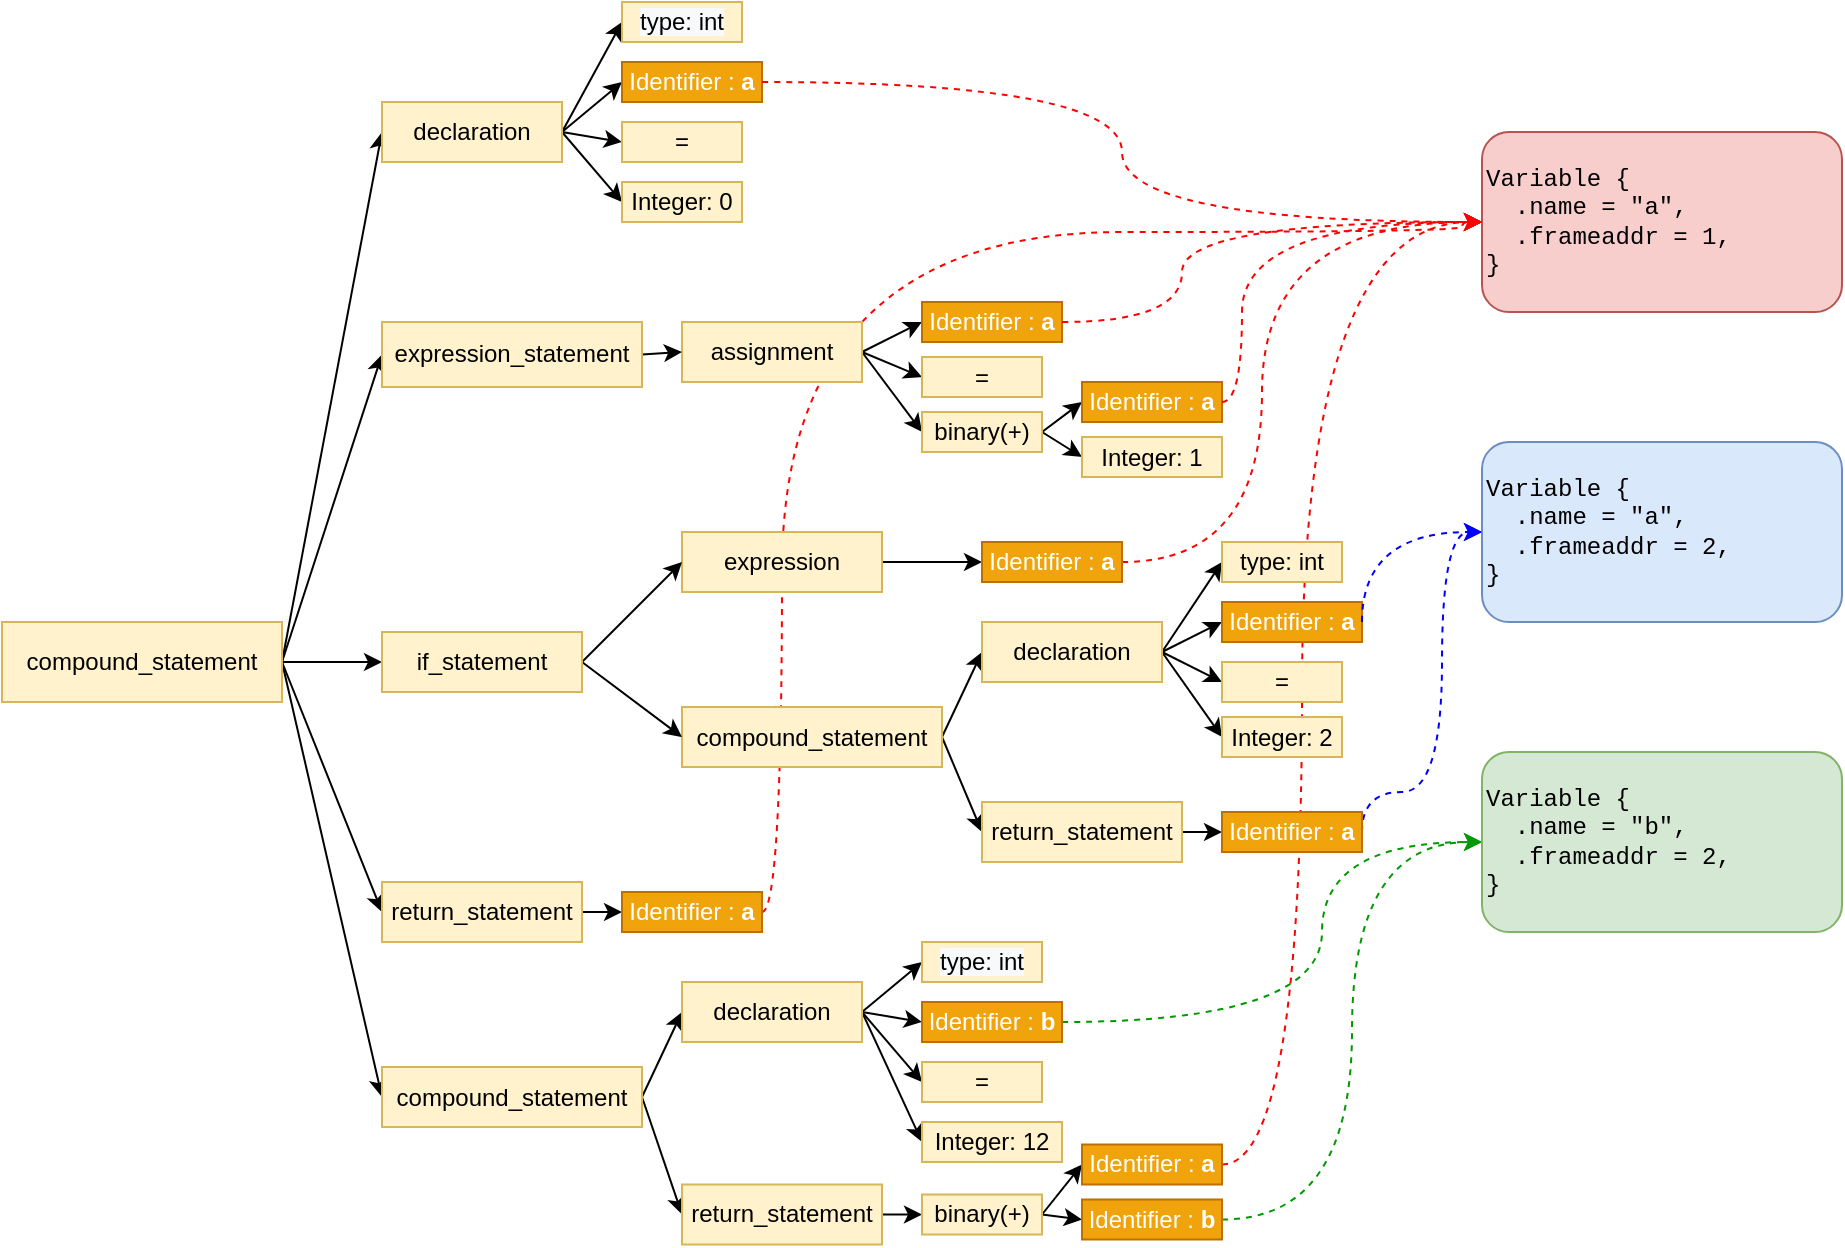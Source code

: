 <mxfile version="13.6.2" type="device"><diagram id="5t2jFTMkxxkk2aEc5E4h" name="Page-1"><mxGraphModel dx="1422" dy="853" grid="1" gridSize="10" guides="1" tooltips="1" connect="1" arrows="1" fold="1" page="1" pageScale="1" pageWidth="850" pageHeight="1100" math="0" shadow="0"><root><mxCell id="0"/><mxCell id="1" parent="0"/><mxCell id="EFCNZ-NRrbU6cSQxVTVk-110" style="edgeStyle=orthogonalEdgeStyle;curved=1;rounded=0;orthogonalLoop=1;jettySize=auto;html=1;exitX=1;exitY=0.5;exitDx=0;exitDy=0;entryX=0;entryY=0.5;entryDx=0;entryDy=0;dashed=1;strokeWidth=1;fontFamily=Courier New;strokeColor=#FF0000;" parent="1" source="EFCNZ-NRrbU6cSQxVTVk-98" target="EFCNZ-NRrbU6cSQxVTVk-76" edge="1"><mxGeometry relative="1" as="geometry"><Array as="points"><mxPoint x="650" y="861"/><mxPoint x="650" y="390"/></Array></mxGeometry></mxCell><mxCell id="EFCNZ-NRrbU6cSQxVTVk-88" style="edgeStyle=orthogonalEdgeStyle;curved=1;rounded=0;orthogonalLoop=1;jettySize=auto;html=1;exitX=1;exitY=0.5;exitDx=0;exitDy=0;entryX=0;entryY=0.5;entryDx=0;entryDy=0;dashed=1;fontFamily=Courier New;strokeWidth=1;strokeColor=#FF0000;" parent="1" source="EFCNZ-NRrbU6cSQxVTVk-64" target="EFCNZ-NRrbU6cSQxVTVk-76" edge="1"><mxGeometry relative="1" as="geometry"><Array as="points"><mxPoint x="390" y="735"/><mxPoint x="390" y="395"/><mxPoint x="730" y="395"/><mxPoint x="730" y="390"/></Array></mxGeometry></mxCell><mxCell id="EFCNZ-NRrbU6cSQxVTVk-16" style="rounded=0;orthogonalLoop=1;jettySize=auto;html=1;exitX=1;exitY=0.5;exitDx=0;exitDy=0;entryX=0;entryY=0.5;entryDx=0;entryDy=0;fontFamily=Courier New;" parent="1" source="EFCNZ-NRrbU6cSQxVTVk-2" target="EFCNZ-NRrbU6cSQxVTVk-6" edge="1"><mxGeometry relative="1" as="geometry"/></mxCell><mxCell id="EFCNZ-NRrbU6cSQxVTVk-19" style="edgeStyle=none;rounded=0;orthogonalLoop=1;jettySize=auto;html=1;exitX=1;exitY=0.5;exitDx=0;exitDy=0;entryX=0;entryY=0.5;entryDx=0;entryDy=0;fontFamily=Courier New;" parent="1" source="EFCNZ-NRrbU6cSQxVTVk-2" target="EFCNZ-NRrbU6cSQxVTVk-7" edge="1"><mxGeometry relative="1" as="geometry"/></mxCell><mxCell id="EFCNZ-NRrbU6cSQxVTVk-42" style="edgeStyle=none;rounded=0;orthogonalLoop=1;jettySize=auto;html=1;exitX=1;exitY=0.5;exitDx=0;exitDy=0;entryX=0;entryY=0.5;entryDx=0;entryDy=0;fontFamily=Courier New;" parent="1" source="EFCNZ-NRrbU6cSQxVTVk-2" target="EFCNZ-NRrbU6cSQxVTVk-41" edge="1"><mxGeometry relative="1" as="geometry"/></mxCell><mxCell id="EFCNZ-NRrbU6cSQxVTVk-114" style="edgeStyle=none;rounded=0;orthogonalLoop=1;jettySize=auto;html=1;exitX=1;exitY=0.5;exitDx=0;exitDy=0;entryX=0;entryY=0.5;entryDx=0;entryDy=0;strokeColor=#000000;strokeWidth=1;fontFamily=Courier New;" parent="1" source="EFCNZ-NRrbU6cSQxVTVk-2" target="EFCNZ-NRrbU6cSQxVTVk-91" edge="1"><mxGeometry relative="1" as="geometry"/></mxCell><mxCell id="18wLDhACacjluD_FWGJo-11" style="edgeStyle=none;rounded=0;orthogonalLoop=1;jettySize=auto;html=1;exitX=1;exitY=0.5;exitDx=0;exitDy=0;entryX=0;entryY=0.5;entryDx=0;entryDy=0;strokeColor=#000000;" parent="1" source="EFCNZ-NRrbU6cSQxVTVk-2" target="18wLDhACacjluD_FWGJo-5" edge="1"><mxGeometry relative="1" as="geometry"/></mxCell><mxCell id="EFCNZ-NRrbU6cSQxVTVk-2" value="&lt;span style=&quot;font-family: &amp;#34;helvetica&amp;#34;&quot;&gt;compound_statement&lt;/span&gt;" style="rounded=0;whiteSpace=wrap;html=1;fillColor=#fff2cc;strokeColor=#d6b656;" parent="1" vertex="1"><mxGeometry y="590" width="140" height="40" as="geometry"/></mxCell><mxCell id="EFCNZ-NRrbU6cSQxVTVk-72" style="edgeStyle=none;rounded=0;orthogonalLoop=1;jettySize=auto;html=1;exitX=1;exitY=0.5;exitDx=0;exitDy=0;entryX=0;entryY=0.5;entryDx=0;entryDy=0;fontFamily=Courier New;" parent="1" source="EFCNZ-NRrbU6cSQxVTVk-3" target="EFCNZ-NRrbU6cSQxVTVk-53" edge="1"><mxGeometry relative="1" as="geometry"/></mxCell><mxCell id="EFCNZ-NRrbU6cSQxVTVk-73" style="edgeStyle=none;rounded=0;orthogonalLoop=1;jettySize=auto;html=1;exitX=1;exitY=0.5;exitDx=0;exitDy=0;entryX=0;entryY=0.5;entryDx=0;entryDy=0;fontFamily=Courier New;" parent="1" source="EFCNZ-NRrbU6cSQxVTVk-3" target="EFCNZ-NRrbU6cSQxVTVk-68" edge="1"><mxGeometry relative="1" as="geometry"/></mxCell><mxCell id="EFCNZ-NRrbU6cSQxVTVk-3" value="compound_statement" style="rounded=0;whiteSpace=wrap;html=1;fillColor=#fff2cc;strokeColor=#d6b656;" parent="1" vertex="1"><mxGeometry x="340" y="632.5" width="130" height="30" as="geometry"/></mxCell><mxCell id="EFCNZ-NRrbU6cSQxVTVk-29" style="edgeStyle=none;rounded=0;orthogonalLoop=1;jettySize=auto;html=1;exitX=1;exitY=0.5;exitDx=0;exitDy=0;entryX=0;entryY=0.5;entryDx=0;entryDy=0;fontFamily=Courier New;" parent="1" edge="1"><mxGeometry relative="1" as="geometry"><mxPoint x="280" y="460" as="sourcePoint"/></mxGeometry></mxCell><mxCell id="EFCNZ-NRrbU6cSQxVTVk-30" style="edgeStyle=none;rounded=0;orthogonalLoop=1;jettySize=auto;html=1;exitX=1;exitY=0.5;exitDx=0;exitDy=0;entryX=0;entryY=0.5;entryDx=0;entryDy=0;fontFamily=Courier New;" parent="1" edge="1"><mxGeometry relative="1" as="geometry"><mxPoint x="280" y="460" as="sourcePoint"/></mxGeometry></mxCell><mxCell id="EFCNZ-NRrbU6cSQxVTVk-31" style="edgeStyle=none;rounded=0;orthogonalLoop=1;jettySize=auto;html=1;exitX=1;exitY=0.5;exitDx=0;exitDy=0;entryX=0;entryY=0.5;entryDx=0;entryDy=0;fontFamily=Courier New;" parent="1" edge="1"><mxGeometry relative="1" as="geometry"><mxPoint x="280" y="460" as="sourcePoint"/></mxGeometry></mxCell><mxCell id="EFCNZ-NRrbU6cSQxVTVk-20" style="edgeStyle=none;rounded=0;orthogonalLoop=1;jettySize=auto;html=1;exitX=1;exitY=0.5;exitDx=0;exitDy=0;entryX=0;entryY=0.5;entryDx=0;entryDy=0;fontFamily=Courier New;" parent="1" source="EFCNZ-NRrbU6cSQxVTVk-6" target="EFCNZ-NRrbU6cSQxVTVk-12" edge="1"><mxGeometry relative="1" as="geometry"/></mxCell><mxCell id="EFCNZ-NRrbU6cSQxVTVk-21" style="edgeStyle=none;rounded=0;orthogonalLoop=1;jettySize=auto;html=1;exitX=1;exitY=0.5;exitDx=0;exitDy=0;entryX=0;entryY=0.5;entryDx=0;entryDy=0;fontFamily=Courier New;" parent="1" source="EFCNZ-NRrbU6cSQxVTVk-6" target="EFCNZ-NRrbU6cSQxVTVk-13" edge="1"><mxGeometry relative="1" as="geometry"/></mxCell><mxCell id="EFCNZ-NRrbU6cSQxVTVk-22" style="edgeStyle=none;rounded=0;orthogonalLoop=1;jettySize=auto;html=1;exitX=1;exitY=0.5;exitDx=0;exitDy=0;entryX=0;entryY=0.5;entryDx=0;entryDy=0;fontFamily=Courier New;" parent="1" source="EFCNZ-NRrbU6cSQxVTVk-6" target="EFCNZ-NRrbU6cSQxVTVk-14" edge="1"><mxGeometry relative="1" as="geometry"/></mxCell><mxCell id="EFCNZ-NRrbU6cSQxVTVk-23" style="edgeStyle=none;rounded=0;orthogonalLoop=1;jettySize=auto;html=1;exitX=1;exitY=0.5;exitDx=0;exitDy=0;entryX=0;entryY=0.5;entryDx=0;entryDy=0;fontFamily=Courier New;" parent="1" source="EFCNZ-NRrbU6cSQxVTVk-6" target="EFCNZ-NRrbU6cSQxVTVk-15" edge="1"><mxGeometry relative="1" as="geometry"/></mxCell><mxCell id="EFCNZ-NRrbU6cSQxVTVk-6" value="&lt;span style=&quot;font-family: &amp;#34;helvetica&amp;#34;&quot;&gt;declaration&lt;/span&gt;" style="rounded=0;whiteSpace=wrap;html=1;fillColor=#fff2cc;strokeColor=#d6b656;" parent="1" vertex="1"><mxGeometry x="190" y="330" width="90" height="30" as="geometry"/></mxCell><mxCell id="EFCNZ-NRrbU6cSQxVTVk-66" style="edgeStyle=none;rounded=0;orthogonalLoop=1;jettySize=auto;html=1;exitX=1;exitY=0.5;exitDx=0;exitDy=0;entryX=0;entryY=0.5;entryDx=0;entryDy=0;fontFamily=Courier New;" parent="1" source="EFCNZ-NRrbU6cSQxVTVk-7" target="EFCNZ-NRrbU6cSQxVTVk-64" edge="1"><mxGeometry relative="1" as="geometry"/></mxCell><mxCell id="EFCNZ-NRrbU6cSQxVTVk-7" value="&lt;span style=&quot;font-family: &amp;#34;helvetica&amp;#34;&quot;&gt;return_statement&lt;/span&gt;" style="rounded=0;whiteSpace=wrap;html=1;fillColor=#fff2cc;strokeColor=#d6b656;" parent="1" vertex="1"><mxGeometry x="190" y="720" width="100" height="30" as="geometry"/></mxCell><mxCell id="EFCNZ-NRrbU6cSQxVTVk-12" value="&lt;meta charset=&quot;utf-8&quot;&gt;&lt;span style=&quot;color: rgb(0, 0, 0); font-family: helvetica; font-size: 12px; font-style: normal; font-weight: 400; letter-spacing: normal; text-align: center; text-indent: 0px; text-transform: none; word-spacing: 0px; background-color: rgb(248, 249, 250); display: inline; float: none;&quot;&gt;type: int&lt;/span&gt;" style="rounded=0;whiteSpace=wrap;html=1;fillColor=#fff2cc;strokeColor=#d6b656;" parent="1" vertex="1"><mxGeometry x="310" y="280" width="60" height="20" as="geometry"/></mxCell><mxCell id="EFCNZ-NRrbU6cSQxVTVk-13" value="Identifier : &lt;b&gt;a&lt;/b&gt;" style="rounded=0;whiteSpace=wrap;html=1;fillColor=#f0a30a;strokeColor=#BD7000;fontColor=#ffffff;" parent="1" vertex="1"><mxGeometry x="310" y="310" width="70" height="20" as="geometry"/></mxCell><mxCell id="EFCNZ-NRrbU6cSQxVTVk-14" value="=" style="rounded=0;whiteSpace=wrap;html=1;fillColor=#fff2cc;strokeColor=#d6b656;" parent="1" vertex="1"><mxGeometry x="310" y="340" width="60" height="20" as="geometry"/></mxCell><mxCell id="EFCNZ-NRrbU6cSQxVTVk-15" value="Integer: 0" style="rounded=0;whiteSpace=wrap;html=1;fillColor=#fff2cc;strokeColor=#d6b656;" parent="1" vertex="1"><mxGeometry x="310" y="370" width="60" height="20" as="geometry"/></mxCell><mxCell id="EFCNZ-NRrbU6cSQxVTVk-32" style="edgeStyle=none;rounded=0;orthogonalLoop=1;jettySize=auto;html=1;exitX=1;exitY=0.5;exitDx=0;exitDy=0;entryX=0;entryY=0.5;entryDx=0;entryDy=0;fontFamily=Courier New;" parent="1" edge="1"><mxGeometry relative="1" as="geometry"><mxPoint x="400" y="485" as="sourcePoint"/></mxGeometry></mxCell><mxCell id="EFCNZ-NRrbU6cSQxVTVk-33" style="edgeStyle=none;rounded=0;orthogonalLoop=1;jettySize=auto;html=1;exitX=1;exitY=0.5;exitDx=0;exitDy=0;entryX=0;entryY=0.5;entryDx=0;entryDy=0;fontFamily=Courier New;" parent="1" edge="1"><mxGeometry relative="1" as="geometry"><mxPoint x="400" y="485" as="sourcePoint"/></mxGeometry></mxCell><mxCell id="EFCNZ-NRrbU6cSQxVTVk-44" style="edgeStyle=none;rounded=0;orthogonalLoop=1;jettySize=auto;html=1;exitX=1;exitY=0.5;exitDx=0;exitDy=0;entryX=0;entryY=0.5;entryDx=0;entryDy=0;fontFamily=Courier New;" parent="1" source="EFCNZ-NRrbU6cSQxVTVk-35" target="EFCNZ-NRrbU6cSQxVTVk-36" edge="1"><mxGeometry relative="1" as="geometry"/></mxCell><mxCell id="EFCNZ-NRrbU6cSQxVTVk-45" style="edgeStyle=none;rounded=0;orthogonalLoop=1;jettySize=auto;html=1;exitX=1;exitY=0.5;exitDx=0;exitDy=0;entryX=0;entryY=0.5;entryDx=0;entryDy=0;fontFamily=Courier New;" parent="1" source="EFCNZ-NRrbU6cSQxVTVk-35" target="EFCNZ-NRrbU6cSQxVTVk-37" edge="1"><mxGeometry relative="1" as="geometry"/></mxCell><mxCell id="EFCNZ-NRrbU6cSQxVTVk-46" style="edgeStyle=none;rounded=0;orthogonalLoop=1;jettySize=auto;html=1;exitX=1;exitY=0.5;exitDx=0;exitDy=0;entryX=0;entryY=0.5;entryDx=0;entryDy=0;fontFamily=Courier New;" parent="1" source="EFCNZ-NRrbU6cSQxVTVk-35" target="EFCNZ-NRrbU6cSQxVTVk-38" edge="1"><mxGeometry relative="1" as="geometry"/></mxCell><mxCell id="EFCNZ-NRrbU6cSQxVTVk-35" value="&lt;span style=&quot;font-family: &amp;#34;helvetica&amp;#34;&quot;&gt;assignment&lt;/span&gt;" style="rounded=0;whiteSpace=wrap;html=1;fillColor=#fff2cc;strokeColor=#d6b656;" parent="1" vertex="1"><mxGeometry x="340" y="440" width="90" height="30" as="geometry"/></mxCell><mxCell id="EFCNZ-NRrbU6cSQxVTVk-36" value="Identifier : &lt;b&gt;a&lt;/b&gt;" style="rounded=0;whiteSpace=wrap;html=1;fillColor=#f0a30a;strokeColor=#BD7000;fontColor=#ffffff;" parent="1" vertex="1"><mxGeometry x="460" y="430" width="70" height="20" as="geometry"/></mxCell><mxCell id="EFCNZ-NRrbU6cSQxVTVk-37" value="=" style="rounded=0;whiteSpace=wrap;html=1;fillColor=#fff2cc;strokeColor=#d6b656;" parent="1" vertex="1"><mxGeometry x="460" y="457.5" width="60" height="20" as="geometry"/></mxCell><mxCell id="EFCNZ-NRrbU6cSQxVTVk-47" style="edgeStyle=none;rounded=0;orthogonalLoop=1;jettySize=auto;html=1;exitX=1;exitY=0.5;exitDx=0;exitDy=0;entryX=0;entryY=0.5;entryDx=0;entryDy=0;fontFamily=Courier New;" parent="1" source="EFCNZ-NRrbU6cSQxVTVk-38" target="EFCNZ-NRrbU6cSQxVTVk-39" edge="1"><mxGeometry relative="1" as="geometry"/></mxCell><mxCell id="EFCNZ-NRrbU6cSQxVTVk-48" style="edgeStyle=none;rounded=0;orthogonalLoop=1;jettySize=auto;html=1;exitX=1;exitY=0.5;exitDx=0;exitDy=0;entryX=0;entryY=0.5;entryDx=0;entryDy=0;fontFamily=Courier New;" parent="1" source="EFCNZ-NRrbU6cSQxVTVk-38" target="EFCNZ-NRrbU6cSQxVTVk-40" edge="1"><mxGeometry relative="1" as="geometry"/></mxCell><mxCell id="EFCNZ-NRrbU6cSQxVTVk-38" value="binary(+)" style="rounded=0;whiteSpace=wrap;html=1;fillColor=#fff2cc;strokeColor=#d6b656;" parent="1" vertex="1"><mxGeometry x="460" y="485" width="60" height="20" as="geometry"/></mxCell><mxCell id="EFCNZ-NRrbU6cSQxVTVk-39" value="Identifier : &lt;b&gt;a&lt;/b&gt;" style="rounded=0;whiteSpace=wrap;html=1;fillColor=#f0a30a;strokeColor=#BD7000;fontColor=#ffffff;" parent="1" vertex="1"><mxGeometry x="540" y="470" width="70" height="20" as="geometry"/></mxCell><mxCell id="EFCNZ-NRrbU6cSQxVTVk-40" value="Integer: 1" style="rounded=0;whiteSpace=wrap;html=1;fillColor=#fff2cc;strokeColor=#d6b656;" parent="1" vertex="1"><mxGeometry x="540" y="497.5" width="70" height="20" as="geometry"/></mxCell><mxCell id="EFCNZ-NRrbU6cSQxVTVk-43" style="edgeStyle=none;rounded=0;orthogonalLoop=1;jettySize=auto;html=1;exitX=1;exitY=0.5;exitDx=0;exitDy=0;entryX=0;entryY=0.5;entryDx=0;entryDy=0;fontFamily=Courier New;" parent="1" source="EFCNZ-NRrbU6cSQxVTVk-41" target="EFCNZ-NRrbU6cSQxVTVk-35" edge="1"><mxGeometry relative="1" as="geometry"/></mxCell><mxCell id="EFCNZ-NRrbU6cSQxVTVk-41" value="&lt;span style=&quot;font-family: &amp;#34;helvetica&amp;#34;&quot;&gt;expression_statement&lt;/span&gt;" style="rounded=0;whiteSpace=wrap;html=1;fillColor=#fff2cc;strokeColor=#d6b656;" parent="1" vertex="1"><mxGeometry x="190" y="440" width="130" height="32.5" as="geometry"/></mxCell><mxCell id="EFCNZ-NRrbU6cSQxVTVk-49" style="edgeStyle=none;rounded=0;orthogonalLoop=1;jettySize=auto;html=1;exitX=1;exitY=0.5;exitDx=0;exitDy=0;entryX=0;entryY=0.5;entryDx=0;entryDy=0;fontFamily=Courier New;" parent="1" source="EFCNZ-NRrbU6cSQxVTVk-53" target="EFCNZ-NRrbU6cSQxVTVk-54" edge="1"><mxGeometry relative="1" as="geometry"/></mxCell><mxCell id="EFCNZ-NRrbU6cSQxVTVk-50" style="edgeStyle=none;rounded=0;orthogonalLoop=1;jettySize=auto;html=1;exitX=1;exitY=0.5;exitDx=0;exitDy=0;entryX=0;entryY=0.5;entryDx=0;entryDy=0;fontFamily=Courier New;" parent="1" source="EFCNZ-NRrbU6cSQxVTVk-53" target="EFCNZ-NRrbU6cSQxVTVk-55" edge="1"><mxGeometry relative="1" as="geometry"/></mxCell><mxCell id="EFCNZ-NRrbU6cSQxVTVk-51" style="edgeStyle=none;rounded=0;orthogonalLoop=1;jettySize=auto;html=1;exitX=1;exitY=0.5;exitDx=0;exitDy=0;entryX=0;entryY=0.5;entryDx=0;entryDy=0;fontFamily=Courier New;" parent="1" source="EFCNZ-NRrbU6cSQxVTVk-53" target="EFCNZ-NRrbU6cSQxVTVk-56" edge="1"><mxGeometry relative="1" as="geometry"/></mxCell><mxCell id="18wLDhACacjluD_FWGJo-2" style="rounded=0;orthogonalLoop=1;jettySize=auto;html=1;exitX=1;exitY=0.5;exitDx=0;exitDy=0;entryX=0;entryY=0.5;entryDx=0;entryDy=0;" parent="1" source="EFCNZ-NRrbU6cSQxVTVk-53" target="18wLDhACacjluD_FWGJo-1" edge="1"><mxGeometry relative="1" as="geometry"/></mxCell><mxCell id="EFCNZ-NRrbU6cSQxVTVk-53" value="&lt;span style=&quot;font-family: &amp;#34;helvetica&amp;#34;&quot;&gt;declaration&lt;/span&gt;" style="rounded=0;whiteSpace=wrap;html=1;fillColor=#fff2cc;strokeColor=#d6b656;" parent="1" vertex="1"><mxGeometry x="490" y="590" width="90" height="30" as="geometry"/></mxCell><mxCell id="EFCNZ-NRrbU6cSQxVTVk-54" value="type: int" style="rounded=0;whiteSpace=wrap;html=1;fillColor=#fff2cc;strokeColor=#d6b656;" parent="1" vertex="1"><mxGeometry x="610" y="550" width="60" height="20" as="geometry"/></mxCell><mxCell id="EFCNZ-NRrbU6cSQxVTVk-55" value="Identifier : &lt;b&gt;a&lt;/b&gt;" style="rounded=0;whiteSpace=wrap;html=1;fillColor=#f0a30a;strokeColor=#BD7000;fontColor=#ffffff;" parent="1" vertex="1"><mxGeometry x="610" y="580" width="70" height="20" as="geometry"/></mxCell><mxCell id="EFCNZ-NRrbU6cSQxVTVk-56" value="=" style="rounded=0;whiteSpace=wrap;html=1;fillColor=#fff2cc;strokeColor=#d6b656;" parent="1" vertex="1"><mxGeometry x="610" y="610" width="60" height="20" as="geometry"/></mxCell><mxCell id="EFCNZ-NRrbU6cSQxVTVk-64" value="Identifier : &lt;b&gt;a&lt;/b&gt;" style="rounded=0;whiteSpace=wrap;html=1;fillColor=#f0a30a;strokeColor=#BD7000;fontColor=#ffffff;" parent="1" vertex="1"><mxGeometry x="310" y="725" width="70" height="20" as="geometry"/></mxCell><mxCell id="EFCNZ-NRrbU6cSQxVTVk-74" style="edgeStyle=none;rounded=0;orthogonalLoop=1;jettySize=auto;html=1;exitX=1;exitY=0.5;exitDx=0;exitDy=0;entryX=0;entryY=0.5;entryDx=0;entryDy=0;fontFamily=Courier New;" parent="1" source="EFCNZ-NRrbU6cSQxVTVk-68" target="EFCNZ-NRrbU6cSQxVTVk-69" edge="1"><mxGeometry relative="1" as="geometry"/></mxCell><mxCell id="EFCNZ-NRrbU6cSQxVTVk-68" value="&lt;span style=&quot;font-family: &amp;#34;helvetica&amp;#34;&quot;&gt;return_statement&lt;/span&gt;" style="rounded=0;whiteSpace=wrap;html=1;fillColor=#fff2cc;strokeColor=#d6b656;" parent="1" vertex="1"><mxGeometry x="490" y="680" width="100" height="30" as="geometry"/></mxCell><mxCell id="EFCNZ-NRrbU6cSQxVTVk-111" style="edgeStyle=orthogonalEdgeStyle;curved=1;rounded=0;orthogonalLoop=1;jettySize=auto;html=1;exitX=1;exitY=0.5;exitDx=0;exitDy=0;entryX=0;entryY=0.5;entryDx=0;entryDy=0;dashed=1;strokeWidth=1;fontFamily=Courier New;strokeColor=#0000FF;" parent="1" source="EFCNZ-NRrbU6cSQxVTVk-69" target="EFCNZ-NRrbU6cSQxVTVk-77" edge="1"><mxGeometry relative="1" as="geometry"><Array as="points"><mxPoint x="720" y="675"/><mxPoint x="720" y="545"/></Array></mxGeometry></mxCell><mxCell id="EFCNZ-NRrbU6cSQxVTVk-69" value="Identifier : &lt;b&gt;a&lt;/b&gt;" style="rounded=0;whiteSpace=wrap;html=1;fillColor=#f0a30a;strokeColor=#BD7000;fontColor=#ffffff;" parent="1" vertex="1"><mxGeometry x="610" y="685" width="70" height="20" as="geometry"/></mxCell><mxCell id="EFCNZ-NRrbU6cSQxVTVk-76" value="&lt;div&gt;&lt;span&gt;Variable {&lt;/span&gt;&lt;/div&gt;&lt;div&gt;&lt;span&gt;&amp;nbsp; .name = &quot;a&quot;,&lt;/span&gt;&lt;/div&gt;&lt;div&gt;&lt;span&gt;&amp;nbsp; .frameaddr = 1,&lt;/span&gt;&lt;/div&gt;&lt;div&gt;&lt;span&gt;}&lt;/span&gt;&lt;/div&gt;" style="rounded=1;whiteSpace=wrap;html=1;fontFamily=Courier New;align=left;fillColor=#f8cecc;strokeColor=#b85450;" parent="1" vertex="1"><mxGeometry x="740" y="345" width="180" height="90" as="geometry"/></mxCell><mxCell id="EFCNZ-NRrbU6cSQxVTVk-77" value="&lt;div&gt;&lt;span&gt;Variable {&lt;/span&gt;&lt;/div&gt;&lt;div&gt;&lt;span&gt;&amp;nbsp; .name = &quot;a&quot;,&lt;/span&gt;&lt;/div&gt;&lt;div&gt;&lt;span&gt;&amp;nbsp; .frameaddr = 2,&lt;/span&gt;&lt;/div&gt;&lt;div&gt;&lt;span&gt;}&lt;/span&gt;&lt;/div&gt;" style="rounded=1;whiteSpace=wrap;html=1;fontFamily=Courier New;align=left;fillColor=#dae8fc;strokeColor=#6c8ebf;" parent="1" vertex="1"><mxGeometry x="740" y="500" width="180" height="90" as="geometry"/></mxCell><mxCell id="EFCNZ-NRrbU6cSQxVTVk-84" style="edgeStyle=orthogonalEdgeStyle;curved=1;rounded=0;orthogonalLoop=1;jettySize=auto;html=1;exitX=1;exitY=0.5;exitDx=0;exitDy=0;entryX=0;entryY=0.5;entryDx=0;entryDy=0;dashed=1;fontFamily=Courier New;strokeWidth=1;strokeColor=#FF0000;" parent="1" source="EFCNZ-NRrbU6cSQxVTVk-13" target="EFCNZ-NRrbU6cSQxVTVk-76" edge="1"><mxGeometry relative="1" as="geometry"/></mxCell><mxCell id="EFCNZ-NRrbU6cSQxVTVk-82" style="edgeStyle=orthogonalEdgeStyle;curved=1;rounded=0;orthogonalLoop=1;jettySize=auto;html=1;exitX=1;exitY=0.5;exitDx=0;exitDy=0;entryX=0;entryY=0.5;entryDx=0;entryDy=0;dashed=1;fontFamily=Courier New;strokeWidth=1;strokeColor=#FF0000;" parent="1" source="EFCNZ-NRrbU6cSQxVTVk-36" target="EFCNZ-NRrbU6cSQxVTVk-76" edge="1"><mxGeometry relative="1" as="geometry"><Array as="points"><mxPoint x="590" y="440"/><mxPoint x="590" y="390"/></Array></mxGeometry></mxCell><mxCell id="EFCNZ-NRrbU6cSQxVTVk-83" style="edgeStyle=orthogonalEdgeStyle;curved=1;rounded=0;orthogonalLoop=1;jettySize=auto;html=1;exitX=1;exitY=0.5;exitDx=0;exitDy=0;entryX=0;entryY=0.5;entryDx=0;entryDy=0;dashed=1;fontFamily=Courier New;strokeWidth=1;strokeColor=#FF0000;" parent="1" source="EFCNZ-NRrbU6cSQxVTVk-39" target="EFCNZ-NRrbU6cSQxVTVk-76" edge="1"><mxGeometry relative="1" as="geometry"><Array as="points"><mxPoint x="620" y="480"/><mxPoint x="620" y="390"/></Array></mxGeometry></mxCell><mxCell id="EFCNZ-NRrbU6cSQxVTVk-85" style="rounded=0;orthogonalLoop=1;jettySize=auto;html=1;exitX=1;exitY=0.5;exitDx=0;exitDy=0;entryX=0;entryY=0.5;entryDx=0;entryDy=0;dashed=1;fontFamily=Courier New;strokeWidth=1;strokeColor=#0000FF;edgeStyle=orthogonalEdgeStyle;curved=1;" parent="1" source="EFCNZ-NRrbU6cSQxVTVk-55" target="EFCNZ-NRrbU6cSQxVTVk-77" edge="1"><mxGeometry relative="1" as="geometry"><Array as="points"><mxPoint x="680" y="545"/></Array></mxGeometry></mxCell><mxCell id="EFCNZ-NRrbU6cSQxVTVk-115" style="edgeStyle=none;rounded=0;orthogonalLoop=1;jettySize=auto;html=1;exitX=1;exitY=0.5;exitDx=0;exitDy=0;entryX=0;entryY=0.5;entryDx=0;entryDy=0;strokeColor=#000000;strokeWidth=1;fontFamily=Courier New;" parent="1" source="EFCNZ-NRrbU6cSQxVTVk-91" target="EFCNZ-NRrbU6cSQxVTVk-92" edge="1"><mxGeometry relative="1" as="geometry"/></mxCell><mxCell id="EFCNZ-NRrbU6cSQxVTVk-116" style="edgeStyle=none;rounded=0;orthogonalLoop=1;jettySize=auto;html=1;exitX=1;exitY=0.5;exitDx=0;exitDy=0;entryX=0;entryY=0.5;entryDx=0;entryDy=0;strokeColor=#000000;strokeWidth=1;fontFamily=Courier New;" parent="1" source="EFCNZ-NRrbU6cSQxVTVk-91" target="EFCNZ-NRrbU6cSQxVTVk-95" edge="1"><mxGeometry relative="1" as="geometry"/></mxCell><mxCell id="EFCNZ-NRrbU6cSQxVTVk-91" value="&lt;span style=&quot;font-family: &amp;#34;helvetica&amp;#34;&quot;&gt;compound_statement&lt;/span&gt;" style="rounded=0;whiteSpace=wrap;html=1;fillColor=#fff2cc;strokeColor=#d6b656;" parent="1" vertex="1"><mxGeometry x="190" y="812.5" width="130" height="30" as="geometry"/></mxCell><mxCell id="EFCNZ-NRrbU6cSQxVTVk-112" style="edgeStyle=none;rounded=0;orthogonalLoop=1;jettySize=auto;html=1;exitX=1;exitY=0.5;exitDx=0;exitDy=0;entryX=0;entryY=0.5;entryDx=0;entryDy=0;strokeWidth=1;fontFamily=Courier New;" parent="1" source="EFCNZ-NRrbU6cSQxVTVk-92" target="EFCNZ-NRrbU6cSQxVTVk-93" edge="1"><mxGeometry relative="1" as="geometry"/></mxCell><mxCell id="EFCNZ-NRrbU6cSQxVTVk-113" style="edgeStyle=none;rounded=0;orthogonalLoop=1;jettySize=auto;html=1;exitX=1;exitY=0.5;exitDx=0;exitDy=0;entryX=0;entryY=0.5;entryDx=0;entryDy=0;strokeColor=#000000;strokeWidth=1;fontFamily=Courier New;" parent="1" source="EFCNZ-NRrbU6cSQxVTVk-92" target="EFCNZ-NRrbU6cSQxVTVk-94" edge="1"><mxGeometry relative="1" as="geometry"/></mxCell><mxCell id="EFCNZ-NRrbU6cSQxVTVk-122" style="edgeStyle=none;rounded=0;orthogonalLoop=1;jettySize=auto;html=1;exitX=1;exitY=0.5;exitDx=0;exitDy=0;entryX=0;entryY=0.5;entryDx=0;entryDy=0;strokeColor=#000000;strokeWidth=1;fontFamily=Courier New;" parent="1" source="EFCNZ-NRrbU6cSQxVTVk-92" target="EFCNZ-NRrbU6cSQxVTVk-120" edge="1"><mxGeometry relative="1" as="geometry"/></mxCell><mxCell id="EFCNZ-NRrbU6cSQxVTVk-123" style="edgeStyle=none;rounded=0;orthogonalLoop=1;jettySize=auto;html=1;exitX=1;exitY=0.5;exitDx=0;exitDy=0;entryX=0;entryY=0.5;entryDx=0;entryDy=0;strokeColor=#000000;strokeWidth=1;fontFamily=Courier New;" parent="1" source="EFCNZ-NRrbU6cSQxVTVk-92" target="EFCNZ-NRrbU6cSQxVTVk-121" edge="1"><mxGeometry relative="1" as="geometry"/></mxCell><mxCell id="EFCNZ-NRrbU6cSQxVTVk-92" value="&lt;span style=&quot;font-family: &amp;#34;helvetica&amp;#34;&quot;&gt;declaration&lt;/span&gt;" style="rounded=0;whiteSpace=wrap;html=1;fillColor=#fff2cc;strokeColor=#d6b656;" parent="1" vertex="1"><mxGeometry x="340" y="770" width="90" height="30" as="geometry"/></mxCell><mxCell id="EFCNZ-NRrbU6cSQxVTVk-93" value="&lt;meta charset=&quot;utf-8&quot;&gt;&lt;span style=&quot;color: rgb(0, 0, 0); font-family: helvetica; font-size: 12px; font-style: normal; font-weight: 400; letter-spacing: normal; text-align: center; text-indent: 0px; text-transform: none; word-spacing: 0px; background-color: rgb(248, 249, 250); display: inline; float: none;&quot;&gt;type: int&lt;/span&gt;" style="rounded=0;whiteSpace=wrap;html=1;fillColor=#fff2cc;strokeColor=#d6b656;" parent="1" vertex="1"><mxGeometry x="460" y="750" width="60" height="20" as="geometry"/></mxCell><mxCell id="EFCNZ-NRrbU6cSQxVTVk-108" style="edgeStyle=orthogonalEdgeStyle;curved=1;rounded=0;orthogonalLoop=1;jettySize=auto;html=1;exitX=1;exitY=0.5;exitDx=0;exitDy=0;entryX=0;entryY=0.5;entryDx=0;entryDy=0;dashed=1;strokeWidth=1;fontFamily=Courier New;strokeColor=#009900;" parent="1" source="EFCNZ-NRrbU6cSQxVTVk-94" target="EFCNZ-NRrbU6cSQxVTVk-101" edge="1"><mxGeometry relative="1" as="geometry"><Array as="points"><mxPoint x="660" y="790"/><mxPoint x="660" y="700"/></Array></mxGeometry></mxCell><mxCell id="EFCNZ-NRrbU6cSQxVTVk-94" value="Identifier : &lt;b&gt;b&lt;/b&gt;" style="rounded=0;whiteSpace=wrap;html=1;fillColor=#f0a30a;strokeColor=#BD7000;fontColor=#ffffff;" parent="1" vertex="1"><mxGeometry x="460" y="780" width="70" height="20" as="geometry"/></mxCell><mxCell id="EFCNZ-NRrbU6cSQxVTVk-117" style="edgeStyle=none;rounded=0;orthogonalLoop=1;jettySize=auto;html=1;exitX=1;exitY=0.5;exitDx=0;exitDy=0;entryX=0;entryY=0.5;entryDx=0;entryDy=0;strokeColor=#000000;strokeWidth=1;fontFamily=Courier New;" parent="1" source="EFCNZ-NRrbU6cSQxVTVk-95" target="EFCNZ-NRrbU6cSQxVTVk-97" edge="1"><mxGeometry relative="1" as="geometry"/></mxCell><mxCell id="EFCNZ-NRrbU6cSQxVTVk-95" value="&lt;span style=&quot;font-family: &amp;#34;helvetica&amp;#34;&quot;&gt;return_statement&lt;/span&gt;" style="rounded=0;whiteSpace=wrap;html=1;fillColor=#fff2cc;strokeColor=#d6b656;" parent="1" vertex="1"><mxGeometry x="340" y="871.25" width="100" height="30" as="geometry"/></mxCell><mxCell id="EFCNZ-NRrbU6cSQxVTVk-118" style="edgeStyle=none;rounded=0;orthogonalLoop=1;jettySize=auto;html=1;exitX=1;exitY=0.5;exitDx=0;exitDy=0;entryX=0;entryY=0.5;entryDx=0;entryDy=0;strokeColor=#000000;strokeWidth=1;fontFamily=Courier New;" parent="1" source="EFCNZ-NRrbU6cSQxVTVk-97" target="EFCNZ-NRrbU6cSQxVTVk-98" edge="1"><mxGeometry relative="1" as="geometry"/></mxCell><mxCell id="EFCNZ-NRrbU6cSQxVTVk-119" style="edgeStyle=none;rounded=0;orthogonalLoop=1;jettySize=auto;html=1;exitX=1;exitY=0.5;exitDx=0;exitDy=0;entryX=0;entryY=0.5;entryDx=0;entryDy=0;strokeColor=#000000;strokeWidth=1;fontFamily=Courier New;" parent="1" source="EFCNZ-NRrbU6cSQxVTVk-97" target="EFCNZ-NRrbU6cSQxVTVk-99" edge="1"><mxGeometry relative="1" as="geometry"/></mxCell><mxCell id="EFCNZ-NRrbU6cSQxVTVk-97" value="binary(+)" style="rounded=0;whiteSpace=wrap;html=1;fillColor=#fff2cc;strokeColor=#d6b656;" parent="1" vertex="1"><mxGeometry x="460" y="876.25" width="60" height="20" as="geometry"/></mxCell><mxCell id="EFCNZ-NRrbU6cSQxVTVk-98" value="Identifier : &lt;b&gt;a&lt;/b&gt;" style="rounded=0;whiteSpace=wrap;html=1;fillColor=#f0a30a;strokeColor=#BD7000;fontColor=#ffffff;" parent="1" vertex="1"><mxGeometry x="540" y="851.25" width="70" height="20" as="geometry"/></mxCell><mxCell id="EFCNZ-NRrbU6cSQxVTVk-109" style="edgeStyle=orthogonalEdgeStyle;curved=1;rounded=0;orthogonalLoop=1;jettySize=auto;html=1;exitX=1;exitY=0.5;exitDx=0;exitDy=0;entryX=0;entryY=0.5;entryDx=0;entryDy=0;dashed=1;strokeColor=#009900;strokeWidth=1;fontFamily=Courier New;" parent="1" source="EFCNZ-NRrbU6cSQxVTVk-99" target="EFCNZ-NRrbU6cSQxVTVk-101" edge="1"><mxGeometry relative="1" as="geometry"/></mxCell><mxCell id="EFCNZ-NRrbU6cSQxVTVk-99" value="Identifier : &lt;b&gt;b&lt;/b&gt;" style="rounded=0;whiteSpace=wrap;html=1;fillColor=#f0a30a;strokeColor=#BD7000;fontColor=#ffffff;" parent="1" vertex="1"><mxGeometry x="540" y="878.75" width="70" height="20" as="geometry"/></mxCell><mxCell id="EFCNZ-NRrbU6cSQxVTVk-101" value="&lt;div&gt;&lt;span&gt;Variable {&lt;/span&gt;&lt;/div&gt;&lt;div&gt;&lt;span&gt;&amp;nbsp; .name = &quot;b&quot;,&lt;/span&gt;&lt;/div&gt;&lt;div&gt;&lt;span&gt;&amp;nbsp; .frameaddr = 2,&lt;/span&gt;&lt;/div&gt;&lt;div&gt;&lt;span&gt;}&lt;/span&gt;&lt;/div&gt;" style="rounded=1;whiteSpace=wrap;html=1;fontFamily=Courier New;align=left;fillColor=#d5e8d4;strokeColor=#82b366;" parent="1" vertex="1"><mxGeometry x="740" y="655" width="180" height="90" as="geometry"/></mxCell><mxCell id="EFCNZ-NRrbU6cSQxVTVk-120" value="=" style="rounded=0;whiteSpace=wrap;html=1;fillColor=#fff2cc;strokeColor=#d6b656;" parent="1" vertex="1"><mxGeometry x="460" y="810" width="60" height="20" as="geometry"/></mxCell><mxCell id="EFCNZ-NRrbU6cSQxVTVk-121" value="Integer: 12" style="rounded=0;whiteSpace=wrap;html=1;fillColor=#fff2cc;strokeColor=#d6b656;" parent="1" vertex="1"><mxGeometry x="460" y="840" width="70" height="20" as="geometry"/></mxCell><mxCell id="18wLDhACacjluD_FWGJo-1" value="Integer: 2" style="rounded=0;whiteSpace=wrap;html=1;fillColor=#fff2cc;strokeColor=#d6b656;" parent="1" vertex="1"><mxGeometry x="610" y="637.5" width="60" height="20" as="geometry"/></mxCell><mxCell id="18wLDhACacjluD_FWGJo-7" style="edgeStyle=orthogonalEdgeStyle;curved=1;rounded=0;orthogonalLoop=1;jettySize=auto;html=1;exitX=1;exitY=0.5;exitDx=0;exitDy=0;" parent="1" source="18wLDhACacjluD_FWGJo-3" target="18wLDhACacjluD_FWGJo-4" edge="1"><mxGeometry relative="1" as="geometry"/></mxCell><mxCell id="18wLDhACacjluD_FWGJo-3" value="&lt;span style=&quot;font-family: &amp;#34;helvetica&amp;#34;&quot;&gt;expression&lt;/span&gt;" style="rounded=0;whiteSpace=wrap;html=1;fillColor=#fff2cc;strokeColor=#d6b656;" parent="1" vertex="1"><mxGeometry x="340" y="545" width="100" height="30" as="geometry"/></mxCell><mxCell id="18wLDhACacjluD_FWGJo-8" style="edgeStyle=orthogonalEdgeStyle;curved=1;rounded=0;orthogonalLoop=1;jettySize=auto;html=1;exitX=1;exitY=0.5;exitDx=0;exitDy=0;entryX=0;entryY=0.5;entryDx=0;entryDy=0;strokeColor=#FF0000;dashed=1;" parent="1" source="18wLDhACacjluD_FWGJo-4" target="EFCNZ-NRrbU6cSQxVTVk-76" edge="1"><mxGeometry relative="1" as="geometry"><Array as="points"><mxPoint x="630" y="560"/><mxPoint x="630" y="390"/></Array></mxGeometry></mxCell><mxCell id="18wLDhACacjluD_FWGJo-4" value="Identifier : &lt;b&gt;a&lt;/b&gt;" style="rounded=0;whiteSpace=wrap;html=1;fillColor=#f0a30a;strokeColor=#BD7000;fontColor=#ffffff;" parent="1" vertex="1"><mxGeometry x="490" y="550" width="70" height="20" as="geometry"/></mxCell><mxCell id="18wLDhACacjluD_FWGJo-9" style="rounded=0;orthogonalLoop=1;jettySize=auto;html=1;exitX=1;exitY=0.5;exitDx=0;exitDy=0;entryX=0;entryY=0.5;entryDx=0;entryDy=0;" parent="1" source="18wLDhACacjluD_FWGJo-5" target="18wLDhACacjluD_FWGJo-3" edge="1"><mxGeometry relative="1" as="geometry"/></mxCell><mxCell id="18wLDhACacjluD_FWGJo-10" style="edgeStyle=none;rounded=0;orthogonalLoop=1;jettySize=auto;html=1;exitX=1;exitY=0.5;exitDx=0;exitDy=0;entryX=0;entryY=0.5;entryDx=0;entryDy=0;strokeColor=#000000;" parent="1" source="18wLDhACacjluD_FWGJo-5" target="EFCNZ-NRrbU6cSQxVTVk-3" edge="1"><mxGeometry relative="1" as="geometry"/></mxCell><mxCell id="18wLDhACacjluD_FWGJo-5" value="&lt;span style=&quot;font-family: &amp;#34;helvetica&amp;#34;&quot;&gt;if_statement&lt;/span&gt;" style="rounded=0;whiteSpace=wrap;html=1;fillColor=#fff2cc;strokeColor=#d6b656;" parent="1" vertex="1"><mxGeometry x="190" y="595" width="100" height="30" as="geometry"/></mxCell></root></mxGraphModel></diagram></mxfile>